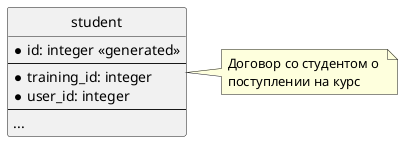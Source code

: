 @startuml "ER 2 student"

skinparam linetype ortho
hide circle

entity student {
    * id: integer <<generated>>
    --
    * training_id: integer
    * user_id: integer
    --
    ...
}

note right of student: Договор со студентом о \nпоступлении на курс

@enduml

